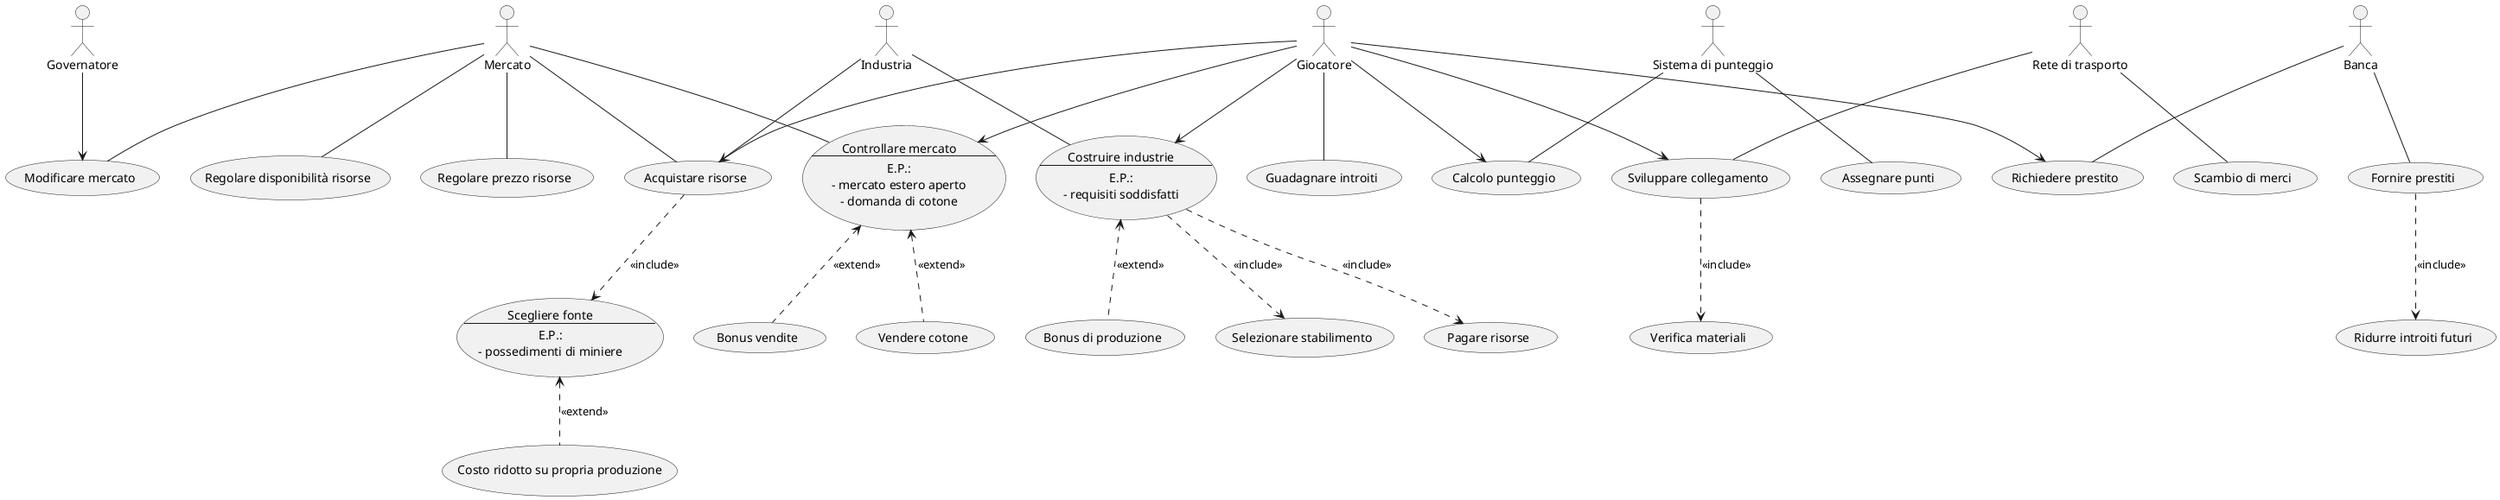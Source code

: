 @startuml
    :Giocatore: as player
    :Mercato: as market
    :Banca: as bank
    :Sistema di punteggio: as pointSys
    :Industria: as industry
    :Rete di trasporto: as transportNet
    :Governatore: as ruler

    'Use case di giocatore
        'Costruzione industria
        usecase industryBuild as "
            Costruire industrie
            ---
            E.P.:
            - requisiti soddisfatti
        "
        (Selezionare stabilimento) as establishmentSelection
        (Pagare risorse) as resourchePay
        (Bonus di produzione) as prodBonus

        'Sviluppare collegamento
        (Sviluppare collegamento) as newPath
        (Verifica materiali) as materialCheck

        'Vendita cotone
        usecase marketCheck as "
            Controllare mercato
            ---
            E.P.:
            - mercato estero aperto
            - domanda di cotone
        "
        (Vendere cotone) as cottonSell
        (Bonus vendite) as sellBonus

        'Acquisto risorse
        (Acquistare risorse) as resourcheBuy
        usecase sourceSelection as "
            Scegliere fonte
            ---
            E.P.:
            - possedimenti di miniere
        "
        (Costo ridotto su propria produzione) as reducedOwnCost

        (Richiedere prestito) as loanReq

        (Guadagnare introiti) as earnMoney

        (Calcolo punteggio) as pointCalc

    'Usa case di mercato
    (Regolare disponibilità risorse) as resourseAvailability
    (Regolare prezzo risorse) as manageResPrice

    'Use case di banca
    (Fornire prestiti) as loan
    (Ridurre introiti futuri) as lessMoney

    'Use case di sistema di punteggio
    (Assegnare punti) as pointAssignement

    'Use case di industria


    'Use case di rete di trasporto
    (Scambio di merci) as merchExachange

    'Use case di governatore
    (Modificare mercato) as marketMod

    'Collegamenti
        'Costruzione industria
        player --> industryBuild
        industryBuild ..> establishmentSelection : <<include>>
        industryBuild ..> resourchePay : <<include>>
        industryBuild <.. prodBonus : <<extend>>
        industry -- industryBuild

        'Sviluppo collegamento
        player --> newPath
        newPath ..> materialCheck : <<include>>
        transportNet -- newPath

        'Vendita cotone
        player --> marketCheck
        marketCheck <.. sellBonus : <<extend>>
        marketCheck <.. cottonSell : <<extend>>
        market -- marketCheck

        'Modifica mercato
        ruler --> marketMod
        market -- marketMod

        'Acquisto risorse
        player --> resourcheBuy
        resourcheBuy ..> sourceSelection : <<include>>
        sourceSelection <.. reducedOwnCost : <<extend>>
        market -- resourcheBuy
        industry -- resourcheBuy

        'Prestiti
        bank -- loan
        loan ..> lessMoney : <<include>>
        player --> loanReq
        bank -- loanReq

        'Guadagno introiti
        player -- earnMoney

        'Calcolo punteggio
        player --> pointCalc
        pointSys -- pointCalc
        pointSys -- pointAssignement

        market -- resourseAvailability
        market -- manageResPrice

        transportNet -- merchExachange
@enduml